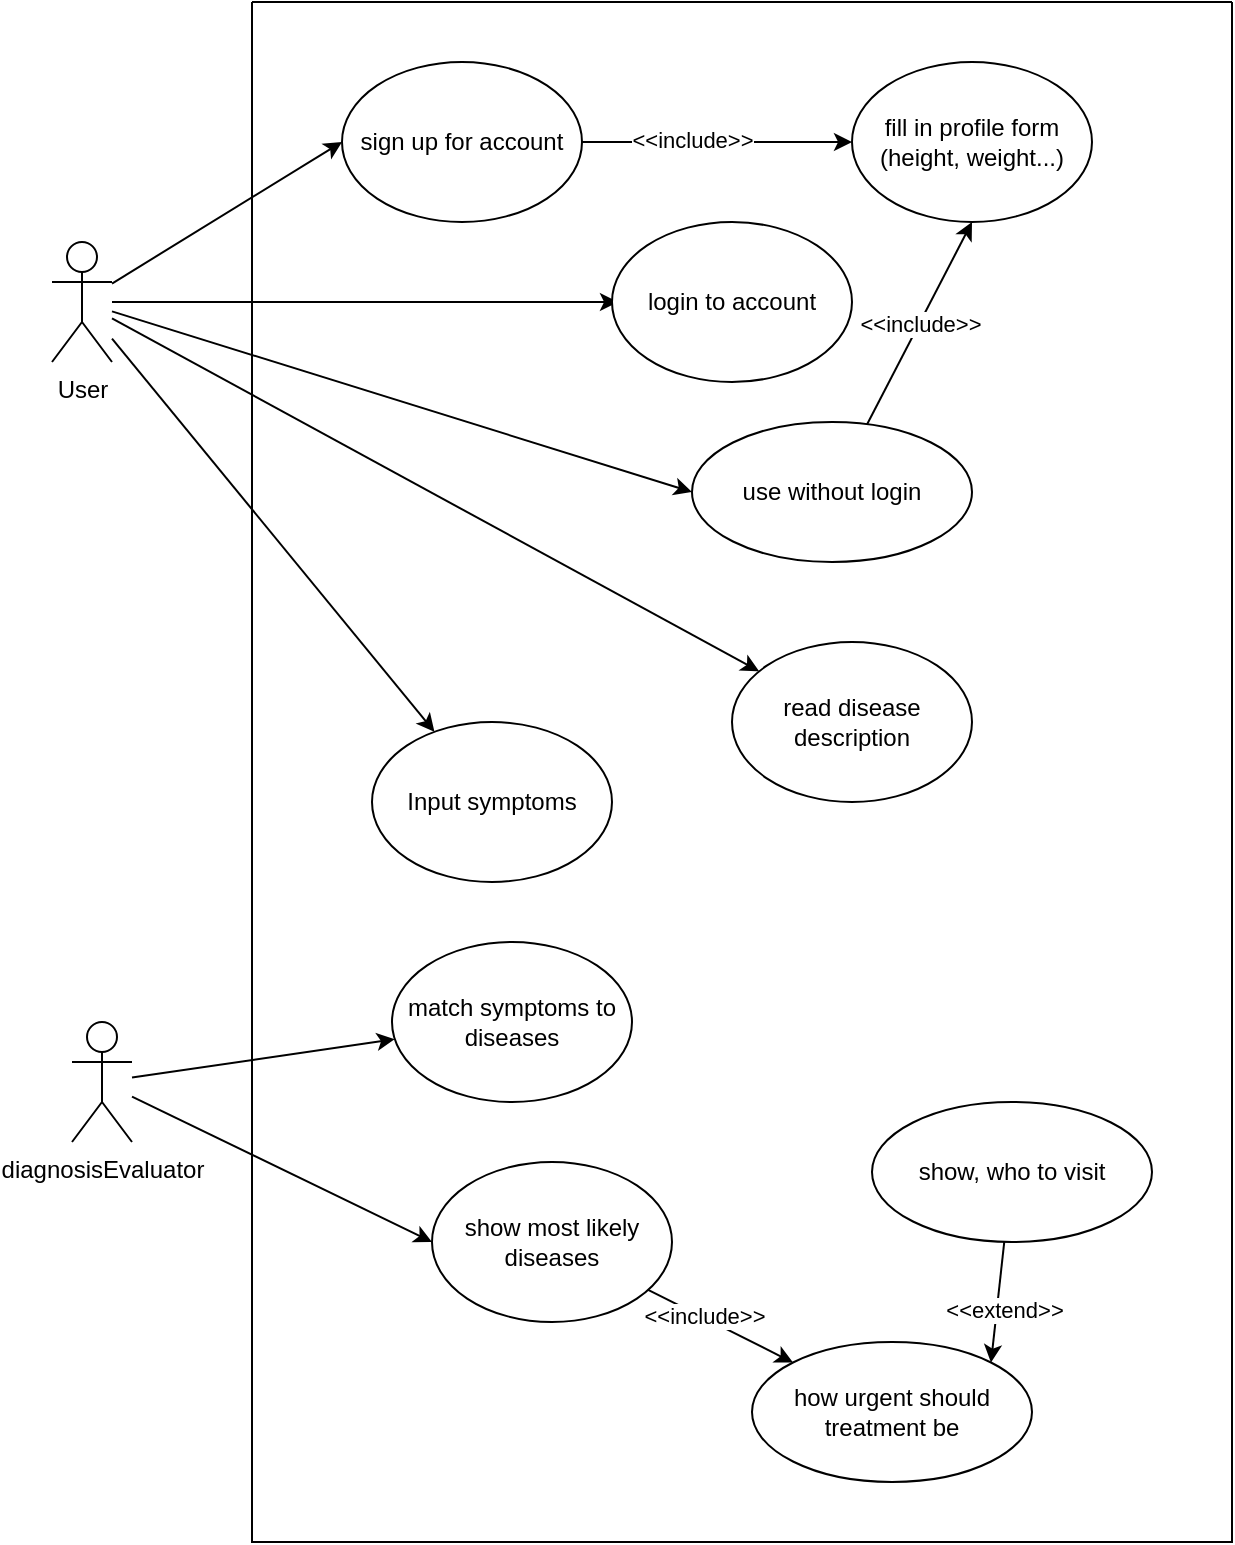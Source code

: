 <mxfile version="24.7.17">
  <diagram name="Page-1" id="MKmFsS1CKzq2MJ8HZLK6">
    <mxGraphModel dx="1114" dy="868" grid="1" gridSize="10" guides="1" tooltips="1" connect="1" arrows="1" fold="1" page="1" pageScale="1" pageWidth="827" pageHeight="1169" math="0" shadow="0">
      <root>
        <mxCell id="0" />
        <mxCell id="1" parent="0" />
        <mxCell id="CzoYS67WZs6YstitJpSj-1" style="rounded=0;orthogonalLoop=1;jettySize=auto;html=1;entryX=0;entryY=0.5;entryDx=0;entryDy=0;" parent="1" source="CzoYS67WZs6YstitJpSj-6" target="CzoYS67WZs6YstitJpSj-13" edge="1">
          <mxGeometry relative="1" as="geometry" />
        </mxCell>
        <mxCell id="CzoYS67WZs6YstitJpSj-2" style="rounded=0;orthogonalLoop=1;jettySize=auto;html=1;" parent="1" source="CzoYS67WZs6YstitJpSj-6" target="CzoYS67WZs6YstitJpSj-15" edge="1">
          <mxGeometry relative="1" as="geometry" />
        </mxCell>
        <mxCell id="CzoYS67WZs6YstitJpSj-3" style="rounded=0;orthogonalLoop=1;jettySize=auto;html=1;entryX=0.025;entryY=0.5;entryDx=0;entryDy=0;entryPerimeter=0;" parent="1" source="CzoYS67WZs6YstitJpSj-6" target="CzoYS67WZs6YstitJpSj-20" edge="1">
          <mxGeometry relative="1" as="geometry" />
        </mxCell>
        <mxCell id="CzoYS67WZs6YstitJpSj-4" style="rounded=0;orthogonalLoop=1;jettySize=auto;html=1;" parent="1" source="CzoYS67WZs6YstitJpSj-6" target="CzoYS67WZs6YstitJpSj-21" edge="1">
          <mxGeometry relative="1" as="geometry" />
        </mxCell>
        <mxCell id="CzoYS67WZs6YstitJpSj-5" style="rounded=0;orthogonalLoop=1;jettySize=auto;html=1;entryX=0;entryY=0.5;entryDx=0;entryDy=0;" parent="1" source="CzoYS67WZs6YstitJpSj-6" target="CzoYS67WZs6YstitJpSj-23" edge="1">
          <mxGeometry relative="1" as="geometry" />
        </mxCell>
        <mxCell id="CzoYS67WZs6YstitJpSj-6" value="User" style="shape=umlActor;verticalLabelPosition=bottom;verticalAlign=top;html=1;outlineConnect=0;" parent="1" vertex="1">
          <mxGeometry x="80" y="200" width="30" height="60" as="geometry" />
        </mxCell>
        <mxCell id="CzoYS67WZs6YstitJpSj-7" style="rounded=0;orthogonalLoop=1;jettySize=auto;html=1;" parent="1" source="CzoYS67WZs6YstitJpSj-9" target="CzoYS67WZs6YstitJpSj-14" edge="1">
          <mxGeometry relative="1" as="geometry" />
        </mxCell>
        <mxCell id="CzoYS67WZs6YstitJpSj-8" style="rounded=0;orthogonalLoop=1;jettySize=auto;html=1;entryX=0;entryY=0.5;entryDx=0;entryDy=0;" parent="1" source="CzoYS67WZs6YstitJpSj-9" target="CzoYS67WZs6YstitJpSj-19" edge="1">
          <mxGeometry relative="1" as="geometry" />
        </mxCell>
        <mxCell id="CzoYS67WZs6YstitJpSj-9" value="diagnosisEvaluator" style="shape=umlActor;verticalLabelPosition=bottom;verticalAlign=top;html=1;outlineConnect=0;" parent="1" vertex="1">
          <mxGeometry x="90" y="590" width="30" height="60" as="geometry" />
        </mxCell>
        <mxCell id="CzoYS67WZs6YstitJpSj-10" value="" style="swimlane;startSize=0;" parent="1" vertex="1">
          <mxGeometry x="180" y="80" width="490" height="770" as="geometry" />
        </mxCell>
        <mxCell id="CzoYS67WZs6YstitJpSj-11" style="edgeStyle=orthogonalEdgeStyle;rounded=0;orthogonalLoop=1;jettySize=auto;html=1;" parent="CzoYS67WZs6YstitJpSj-10" source="CzoYS67WZs6YstitJpSj-13" target="CzoYS67WZs6YstitJpSj-16" edge="1">
          <mxGeometry relative="1" as="geometry" />
        </mxCell>
        <mxCell id="CzoYS67WZs6YstitJpSj-12" value="&amp;lt;&amp;lt;include&amp;gt;&amp;gt;" style="edgeLabel;html=1;align=center;verticalAlign=middle;resizable=0;points=[];" parent="CzoYS67WZs6YstitJpSj-11" connectable="0" vertex="1">
          <mxGeometry x="-0.185" y="1" relative="1" as="geometry">
            <mxPoint as="offset" />
          </mxGeometry>
        </mxCell>
        <mxCell id="CzoYS67WZs6YstitJpSj-13" value="sign up for account" style="ellipse;whiteSpace=wrap;html=1;" parent="CzoYS67WZs6YstitJpSj-10" vertex="1">
          <mxGeometry x="45" y="30" width="120" height="80" as="geometry" />
        </mxCell>
        <mxCell id="CzoYS67WZs6YstitJpSj-14" value="match symptoms to diseases" style="ellipse;whiteSpace=wrap;html=1;" parent="CzoYS67WZs6YstitJpSj-10" vertex="1">
          <mxGeometry x="70" y="470" width="120" height="80" as="geometry" />
        </mxCell>
        <mxCell id="CzoYS67WZs6YstitJpSj-15" value="Input symptoms" style="ellipse;whiteSpace=wrap;html=1;" parent="CzoYS67WZs6YstitJpSj-10" vertex="1">
          <mxGeometry x="60" y="360" width="120" height="80" as="geometry" />
        </mxCell>
        <mxCell id="CzoYS67WZs6YstitJpSj-16" value="fill in profile form (height, weight...)" style="ellipse;whiteSpace=wrap;html=1;" parent="CzoYS67WZs6YstitJpSj-10" vertex="1">
          <mxGeometry x="300" y="30" width="120" height="80" as="geometry" />
        </mxCell>
        <mxCell id="CzoYS67WZs6YstitJpSj-17" style="rounded=0;orthogonalLoop=1;jettySize=auto;html=1;entryX=0;entryY=0;entryDx=0;entryDy=0;" parent="CzoYS67WZs6YstitJpSj-10" source="CzoYS67WZs6YstitJpSj-19" target="CzoYS67WZs6YstitJpSj-27" edge="1">
          <mxGeometry relative="1" as="geometry" />
        </mxCell>
        <mxCell id="CzoYS67WZs6YstitJpSj-18" value="&amp;lt;&amp;lt;include&amp;gt;&amp;gt;" style="edgeLabel;html=1;align=center;verticalAlign=middle;resizable=0;points=[];" parent="CzoYS67WZs6YstitJpSj-17" connectable="0" vertex="1">
          <mxGeometry x="-0.258" y="1" relative="1" as="geometry">
            <mxPoint as="offset" />
          </mxGeometry>
        </mxCell>
        <mxCell id="CzoYS67WZs6YstitJpSj-19" value="show most likely&lt;br&gt;diseases" style="ellipse;whiteSpace=wrap;html=1;" parent="CzoYS67WZs6YstitJpSj-10" vertex="1">
          <mxGeometry x="90" y="580" width="120" height="80" as="geometry" />
        </mxCell>
        <mxCell id="CzoYS67WZs6YstitJpSj-20" value="login to account" style="ellipse;whiteSpace=wrap;html=1;" parent="CzoYS67WZs6YstitJpSj-10" vertex="1">
          <mxGeometry x="180" y="110" width="120" height="80" as="geometry" />
        </mxCell>
        <mxCell id="CzoYS67WZs6YstitJpSj-21" value="read disease description" style="ellipse;whiteSpace=wrap;html=1;" parent="CzoYS67WZs6YstitJpSj-10" vertex="1">
          <mxGeometry x="240" y="320" width="120" height="80" as="geometry" />
        </mxCell>
        <mxCell id="CzoYS67WZs6YstitJpSj-22" value="&amp;lt;&amp;lt;include&amp;gt;&amp;gt;" style="rounded=0;orthogonalLoop=1;jettySize=auto;html=1;entryX=0.5;entryY=1;entryDx=0;entryDy=0;" parent="CzoYS67WZs6YstitJpSj-10" source="CzoYS67WZs6YstitJpSj-23" target="CzoYS67WZs6YstitJpSj-16" edge="1">
          <mxGeometry relative="1" as="geometry" />
        </mxCell>
        <mxCell id="CzoYS67WZs6YstitJpSj-23" value="use without login" style="ellipse;whiteSpace=wrap;html=1;" parent="CzoYS67WZs6YstitJpSj-10" vertex="1">
          <mxGeometry x="220" y="210" width="140" height="70" as="geometry" />
        </mxCell>
        <mxCell id="CzoYS67WZs6YstitJpSj-24" style="rounded=0;orthogonalLoop=1;jettySize=auto;html=1;entryX=1;entryY=0;entryDx=0;entryDy=0;" parent="CzoYS67WZs6YstitJpSj-10" source="CzoYS67WZs6YstitJpSj-26" target="CzoYS67WZs6YstitJpSj-27" edge="1">
          <mxGeometry relative="1" as="geometry" />
        </mxCell>
        <mxCell id="CzoYS67WZs6YstitJpSj-25" value="&amp;lt;&amp;lt;extend&amp;gt;&amp;gt;" style="edgeLabel;html=1;align=center;verticalAlign=middle;resizable=0;points=[];" parent="CzoYS67WZs6YstitJpSj-24" connectable="0" vertex="1">
          <mxGeometry x="0.125" y="3" relative="1" as="geometry">
            <mxPoint as="offset" />
          </mxGeometry>
        </mxCell>
        <mxCell id="CzoYS67WZs6YstitJpSj-26" value="show, who to visit" style="ellipse;whiteSpace=wrap;html=1;" parent="CzoYS67WZs6YstitJpSj-10" vertex="1">
          <mxGeometry x="310" y="550" width="140" height="70" as="geometry" />
        </mxCell>
        <mxCell id="CzoYS67WZs6YstitJpSj-27" value="how urgent should treatment be" style="ellipse;whiteSpace=wrap;html=1;" parent="CzoYS67WZs6YstitJpSj-10" vertex="1">
          <mxGeometry x="250" y="670" width="140" height="70" as="geometry" />
        </mxCell>
      </root>
    </mxGraphModel>
  </diagram>
</mxfile>

